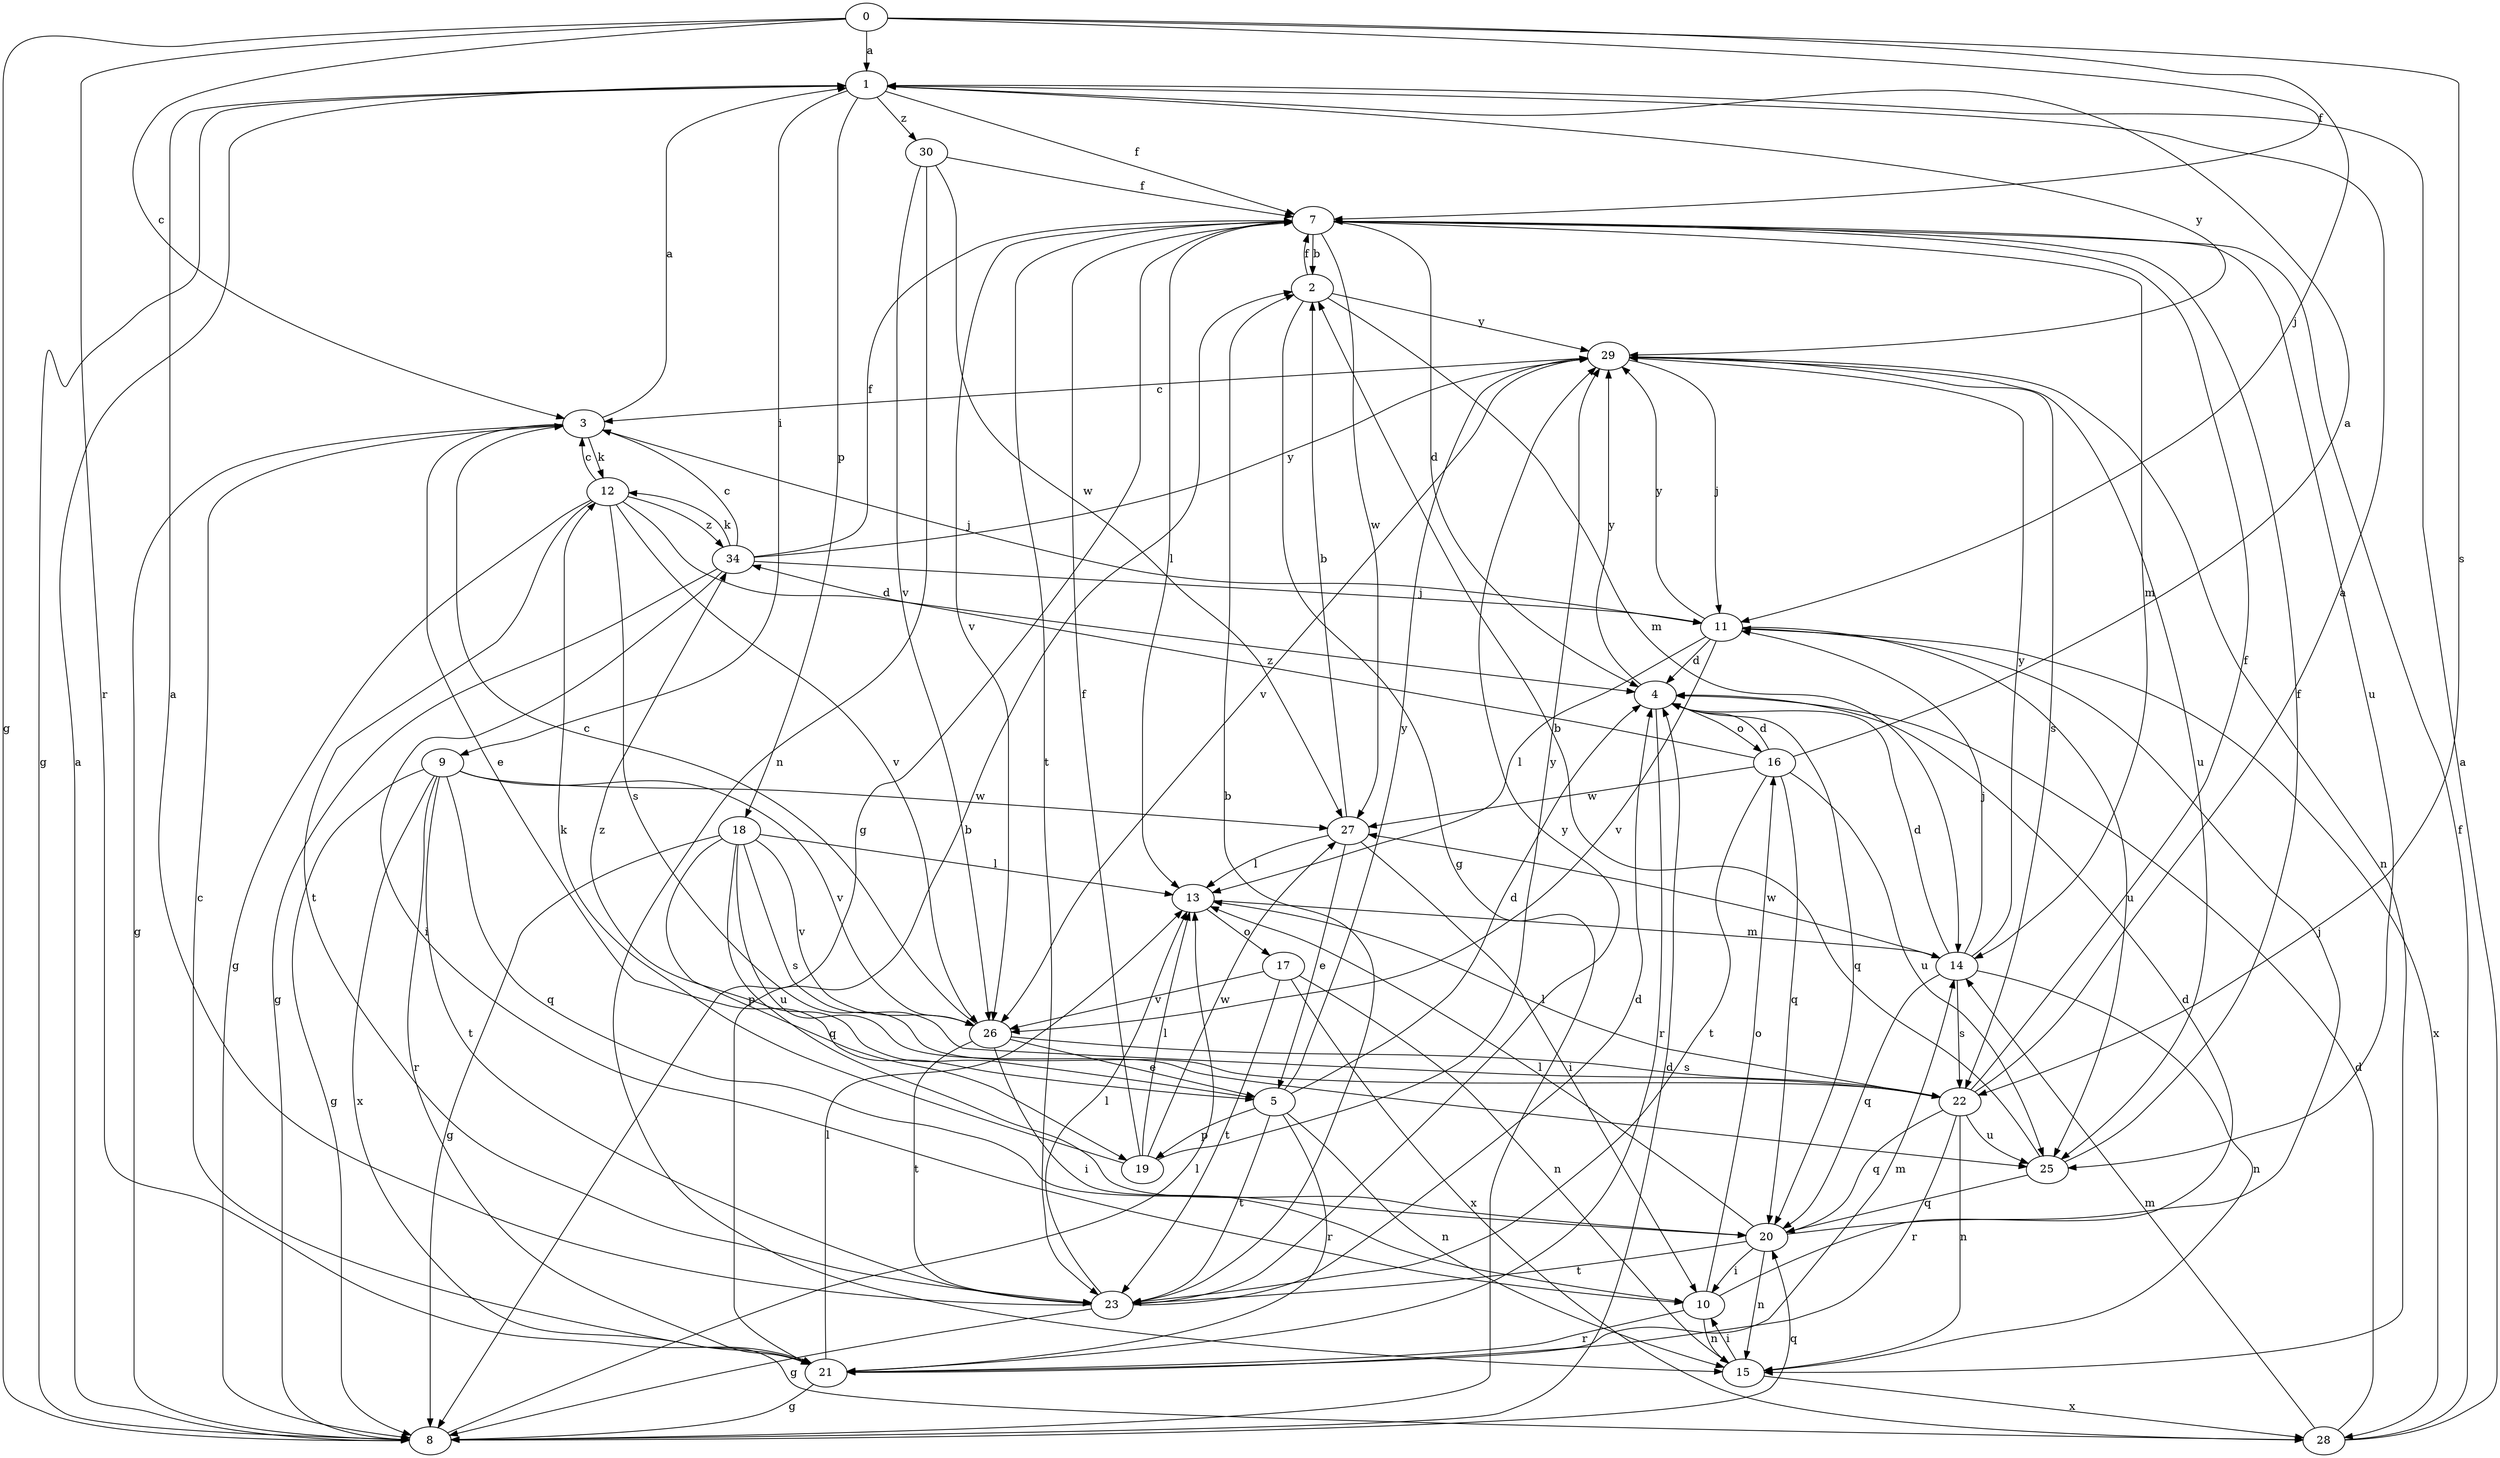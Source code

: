 strict digraph  {
0;
1;
2;
3;
4;
5;
7;
8;
9;
10;
11;
12;
13;
14;
15;
16;
17;
18;
19;
20;
21;
22;
23;
25;
26;
27;
28;
29;
30;
34;
0 -> 1  [label=a];
0 -> 3  [label=c];
0 -> 7  [label=f];
0 -> 8  [label=g];
0 -> 11  [label=j];
0 -> 21  [label=r];
0 -> 22  [label=s];
1 -> 7  [label=f];
1 -> 8  [label=g];
1 -> 9  [label=i];
1 -> 18  [label=p];
1 -> 29  [label=y];
1 -> 30  [label=z];
2 -> 7  [label=f];
2 -> 8  [label=g];
2 -> 14  [label=m];
2 -> 29  [label=y];
3 -> 1  [label=a];
3 -> 5  [label=e];
3 -> 8  [label=g];
3 -> 11  [label=j];
3 -> 12  [label=k];
4 -> 16  [label=o];
4 -> 20  [label=q];
4 -> 21  [label=r];
4 -> 29  [label=y];
5 -> 4  [label=d];
5 -> 15  [label=n];
5 -> 19  [label=p];
5 -> 21  [label=r];
5 -> 23  [label=t];
5 -> 29  [label=y];
5 -> 34  [label=z];
7 -> 2  [label=b];
7 -> 4  [label=d];
7 -> 8  [label=g];
7 -> 13  [label=l];
7 -> 14  [label=m];
7 -> 23  [label=t];
7 -> 25  [label=u];
7 -> 26  [label=v];
7 -> 27  [label=w];
8 -> 1  [label=a];
8 -> 4  [label=d];
8 -> 13  [label=l];
8 -> 20  [label=q];
9 -> 8  [label=g];
9 -> 20  [label=q];
9 -> 21  [label=r];
9 -> 23  [label=t];
9 -> 26  [label=v];
9 -> 27  [label=w];
9 -> 28  [label=x];
10 -> 4  [label=d];
10 -> 15  [label=n];
10 -> 16  [label=o];
10 -> 21  [label=r];
11 -> 4  [label=d];
11 -> 13  [label=l];
11 -> 25  [label=u];
11 -> 26  [label=v];
11 -> 28  [label=x];
11 -> 29  [label=y];
12 -> 3  [label=c];
12 -> 4  [label=d];
12 -> 8  [label=g];
12 -> 22  [label=s];
12 -> 23  [label=t];
12 -> 26  [label=v];
12 -> 34  [label=z];
13 -> 14  [label=m];
13 -> 17  [label=o];
14 -> 4  [label=d];
14 -> 11  [label=j];
14 -> 15  [label=n];
14 -> 20  [label=q];
14 -> 22  [label=s];
14 -> 27  [label=w];
14 -> 29  [label=y];
15 -> 10  [label=i];
15 -> 28  [label=x];
16 -> 1  [label=a];
16 -> 4  [label=d];
16 -> 20  [label=q];
16 -> 23  [label=t];
16 -> 25  [label=u];
16 -> 27  [label=w];
16 -> 34  [label=z];
17 -> 15  [label=n];
17 -> 23  [label=t];
17 -> 26  [label=v];
17 -> 28  [label=x];
18 -> 8  [label=g];
18 -> 13  [label=l];
18 -> 19  [label=p];
18 -> 20  [label=q];
18 -> 22  [label=s];
18 -> 25  [label=u];
18 -> 26  [label=v];
19 -> 7  [label=f];
19 -> 12  [label=k];
19 -> 13  [label=l];
19 -> 27  [label=w];
19 -> 29  [label=y];
20 -> 10  [label=i];
20 -> 11  [label=j];
20 -> 13  [label=l];
20 -> 15  [label=n];
20 -> 23  [label=t];
21 -> 2  [label=b];
21 -> 3  [label=c];
21 -> 8  [label=g];
21 -> 13  [label=l];
21 -> 14  [label=m];
22 -> 1  [label=a];
22 -> 7  [label=f];
22 -> 13  [label=l];
22 -> 15  [label=n];
22 -> 20  [label=q];
22 -> 21  [label=r];
22 -> 25  [label=u];
23 -> 1  [label=a];
23 -> 2  [label=b];
23 -> 4  [label=d];
23 -> 8  [label=g];
23 -> 13  [label=l];
23 -> 29  [label=y];
25 -> 2  [label=b];
25 -> 7  [label=f];
25 -> 20  [label=q];
26 -> 3  [label=c];
26 -> 5  [label=e];
26 -> 10  [label=i];
26 -> 22  [label=s];
26 -> 23  [label=t];
27 -> 2  [label=b];
27 -> 5  [label=e];
27 -> 10  [label=i];
27 -> 13  [label=l];
28 -> 1  [label=a];
28 -> 4  [label=d];
28 -> 7  [label=f];
28 -> 14  [label=m];
29 -> 3  [label=c];
29 -> 11  [label=j];
29 -> 15  [label=n];
29 -> 22  [label=s];
29 -> 25  [label=u];
29 -> 26  [label=v];
30 -> 7  [label=f];
30 -> 15  [label=n];
30 -> 26  [label=v];
30 -> 27  [label=w];
34 -> 3  [label=c];
34 -> 7  [label=f];
34 -> 8  [label=g];
34 -> 10  [label=i];
34 -> 11  [label=j];
34 -> 12  [label=k];
34 -> 29  [label=y];
}
